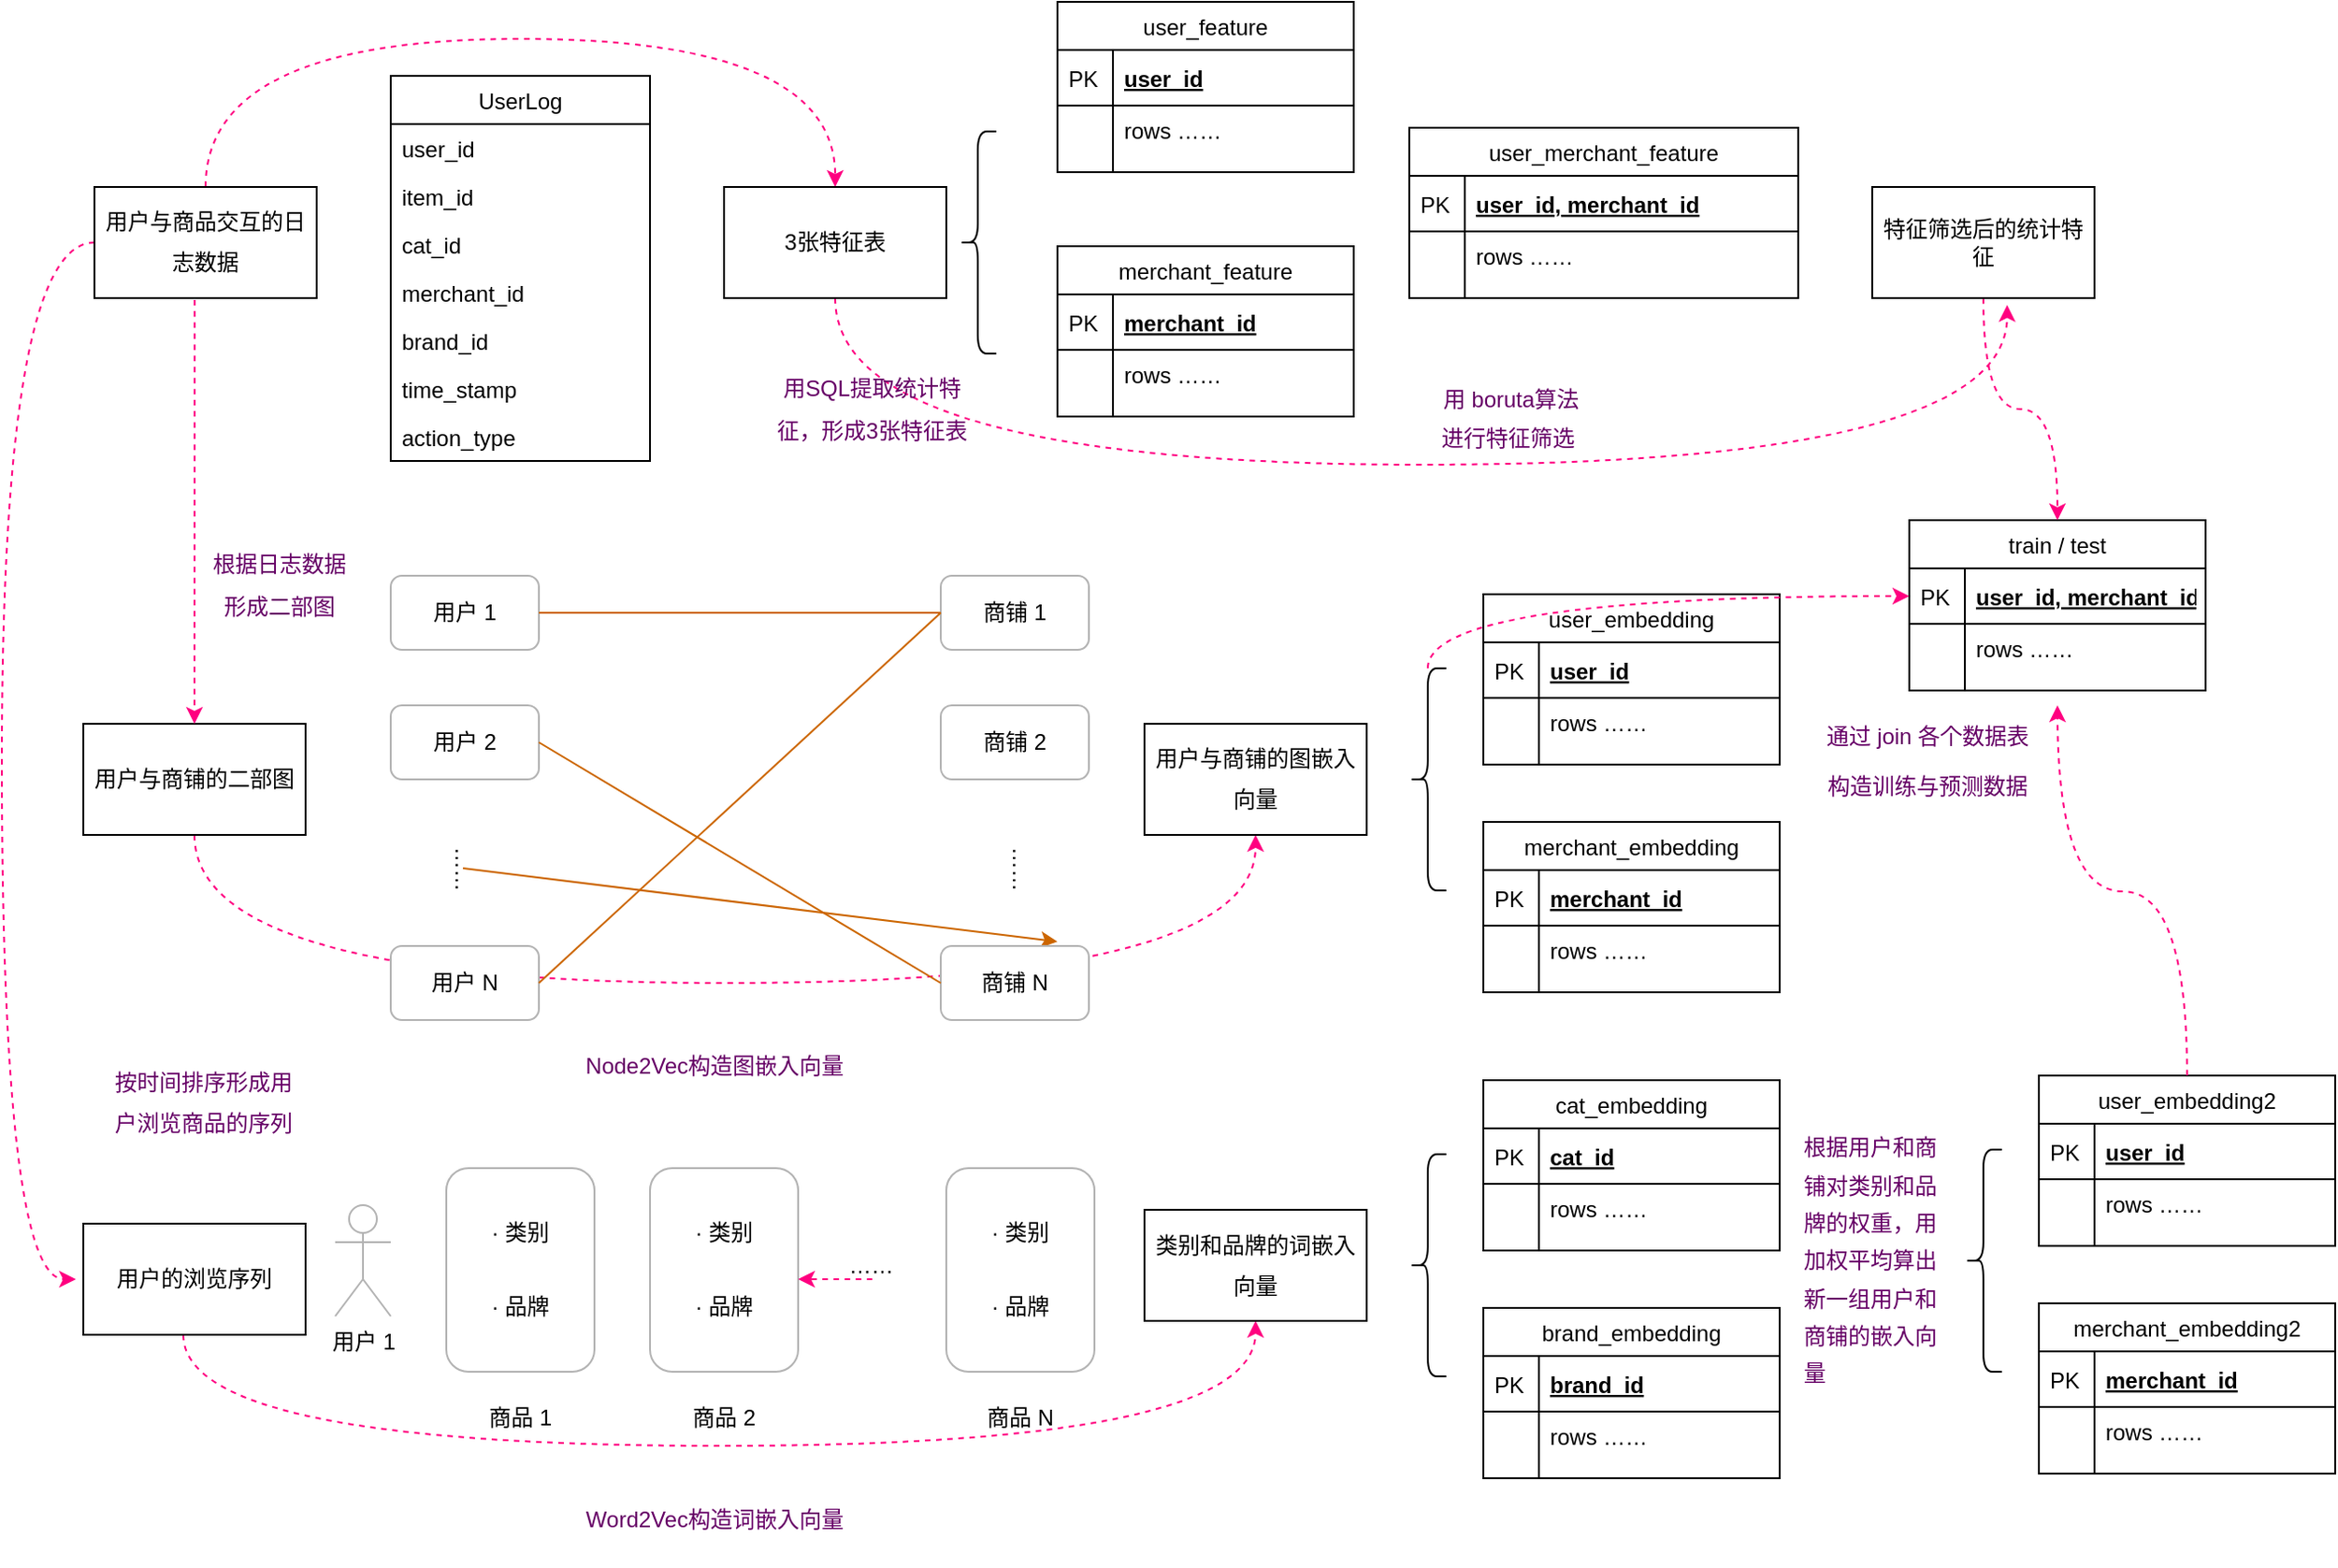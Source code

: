 <mxfile version="13.0.3" type="device"><diagram id="HPP6ulcENp_mqV2mpwhW" name="Page-1"><mxGraphModel dx="1422" dy="797" grid="1" gridSize="10" guides="1" tooltips="1" connect="1" arrows="1" fold="1" page="1" pageScale="1" pageWidth="1654" pageHeight="1169" math="0" shadow="0"><root><mxCell id="0"/><mxCell id="1" parent="0"/><mxCell id="DYmKHDKQFYU8SuP8XqdA-77" style="edgeStyle=orthogonalEdgeStyle;curved=1;rounded=0;orthogonalLoop=1;jettySize=auto;html=1;entryX=0.5;entryY=0;entryDx=0;entryDy=0;dashed=1;strokeColor=#FF0080;fontSize=12;fontColor=#FF0080;" parent="1" source="DYmKHDKQFYU8SuP8XqdA-55" target="DYmKHDKQFYU8SuP8XqdA-73" edge="1"><mxGeometry relative="1" as="geometry"><Array as="points"><mxPoint x="320" y="70"/><mxPoint x="660" y="70"/></Array></mxGeometry></mxCell><mxCell id="DYmKHDKQFYU8SuP8XqdA-14" style="edgeStyle=orthogonalEdgeStyle;rounded=0;orthogonalLoop=1;jettySize=auto;html=1;exitX=0;exitY=0;exitDx=0;exitDy=0;strokeColor=#CC6600;" parent="1" source="DYmKHDKQFYU8SuP8XqdA-11" edge="1"><mxGeometry relative="1" as="geometry"><mxPoint x="780" y="557.667" as="targetPoint"/></mxGeometry></mxCell><mxCell id="DYmKHDKQFYU8SuP8XqdA-58" value="UserLog" style="swimlane;fontStyle=0;childLayout=stackLayout;horizontal=1;startSize=26;fillColor=none;horizontalStack=0;resizeParent=1;resizeParentMax=0;resizeLast=0;collapsible=1;marginBottom=0;strokeColor=#000000;" parent="1" vertex="1"><mxGeometry x="420" y="90" width="140" height="208" as="geometry"><mxRectangle x="460" y="140" width="50" height="26" as="alternateBounds"/></mxGeometry></mxCell><mxCell id="DYmKHDKQFYU8SuP8XqdA-59" value="user_id" style="text;strokeColor=none;fillColor=none;align=left;verticalAlign=top;spacingLeft=4;spacingRight=4;overflow=hidden;rotatable=0;points=[[0,0.5],[1,0.5]];portConstraint=eastwest;" parent="DYmKHDKQFYU8SuP8XqdA-58" vertex="1"><mxGeometry y="26" width="140" height="26" as="geometry"/></mxCell><mxCell id="DYmKHDKQFYU8SuP8XqdA-60" value="item_id" style="text;strokeColor=none;fillColor=none;align=left;verticalAlign=top;spacingLeft=4;spacingRight=4;overflow=hidden;rotatable=0;points=[[0,0.5],[1,0.5]];portConstraint=eastwest;" parent="DYmKHDKQFYU8SuP8XqdA-58" vertex="1"><mxGeometry y="52" width="140" height="26" as="geometry"/></mxCell><mxCell id="DYmKHDKQFYU8SuP8XqdA-61" value="cat_id" style="text;strokeColor=none;fillColor=none;align=left;verticalAlign=top;spacingLeft=4;spacingRight=4;overflow=hidden;rotatable=0;points=[[0,0.5],[1,0.5]];portConstraint=eastwest;" parent="DYmKHDKQFYU8SuP8XqdA-58" vertex="1"><mxGeometry y="78" width="140" height="26" as="geometry"/></mxCell><mxCell id="DYmKHDKQFYU8SuP8XqdA-63" value="merchant_id" style="text;strokeColor=none;fillColor=none;align=left;verticalAlign=top;spacingLeft=4;spacingRight=4;overflow=hidden;rotatable=0;points=[[0,0.5],[1,0.5]];portConstraint=eastwest;" parent="DYmKHDKQFYU8SuP8XqdA-58" vertex="1"><mxGeometry y="104" width="140" height="26" as="geometry"/></mxCell><mxCell id="DYmKHDKQFYU8SuP8XqdA-64" value="brand_id" style="text;strokeColor=none;fillColor=none;align=left;verticalAlign=top;spacingLeft=4;spacingRight=4;overflow=hidden;rotatable=0;points=[[0,0.5],[1,0.5]];portConstraint=eastwest;" parent="DYmKHDKQFYU8SuP8XqdA-58" vertex="1"><mxGeometry y="130" width="140" height="26" as="geometry"/></mxCell><mxCell id="DYmKHDKQFYU8SuP8XqdA-65" value="time_stamp" style="text;strokeColor=none;fillColor=none;align=left;verticalAlign=top;spacingLeft=4;spacingRight=4;overflow=hidden;rotatable=0;points=[[0,0.5],[1,0.5]];portConstraint=eastwest;" parent="DYmKHDKQFYU8SuP8XqdA-58" vertex="1"><mxGeometry y="156" width="140" height="26" as="geometry"/></mxCell><mxCell id="DYmKHDKQFYU8SuP8XqdA-66" value="action_type" style="text;strokeColor=none;fillColor=none;align=left;verticalAlign=top;spacingLeft=4;spacingRight=4;overflow=hidden;rotatable=0;points=[[0,0.5],[1,0.5]];portConstraint=eastwest;" parent="DYmKHDKQFYU8SuP8XqdA-58" vertex="1"><mxGeometry y="182" width="140" height="26" as="geometry"/></mxCell><mxCell id="vAHebe07qh6moMcXycMI-125" style="edgeStyle=orthogonalEdgeStyle;curved=1;rounded=0;orthogonalLoop=1;jettySize=auto;html=1;dashed=1;strokeColor=#FF0080;fontSize=12;exitX=0.45;exitY=1;exitDx=0;exitDy=0;exitPerimeter=0;entryX=0.5;entryY=1;entryDx=0;entryDy=0;" edge="1" parent="1" source="DYmKHDKQFYU8SuP8XqdA-53" target="vAHebe07qh6moMcXycMI-56"><mxGeometry relative="1" as="geometry"><mxPoint x="850" y="891" as="targetPoint"/><Array as="points"><mxPoint x="308" y="830"/><mxPoint x="887" y="830"/></Array></mxGeometry></mxCell><mxCell id="DYmKHDKQFYU8SuP8XqdA-53" value="用户的浏览序列" style="rounded=0;whiteSpace=wrap;html=1;strokeColor=#000000;" parent="1" vertex="1"><mxGeometry x="254" y="710" width="120" height="60" as="geometry"/></mxCell><mxCell id="vAHebe07qh6moMcXycMI-123" style="edgeStyle=orthogonalEdgeStyle;curved=1;rounded=0;orthogonalLoop=1;jettySize=auto;html=1;dashed=1;strokeColor=#FF0080;fontSize=12;exitX=0.5;exitY=1;exitDx=0;exitDy=0;entryX=0.5;entryY=1;entryDx=0;entryDy=0;" edge="1" parent="1" source="DYmKHDKQFYU8SuP8XqdA-54" target="vAHebe07qh6moMcXycMI-34"><mxGeometry relative="1" as="geometry"><mxPoint x="860" y="590" as="targetPoint"/><Array as="points"><mxPoint x="314" y="580"/><mxPoint x="887" y="580"/></Array></mxGeometry></mxCell><mxCell id="DYmKHDKQFYU8SuP8XqdA-54" value="用户与商铺的二部图" style="rounded=0;whiteSpace=wrap;html=1;strokeColor=#000000;" parent="1" vertex="1"><mxGeometry x="254" y="440" width="120" height="60" as="geometry"/></mxCell><mxCell id="vAHebe07qh6moMcXycMI-37" style="edgeStyle=orthogonalEdgeStyle;curved=1;rounded=0;orthogonalLoop=1;jettySize=auto;html=1;fontSize=12;strokeColor=#FF0080;dashed=1;" edge="1" parent="1" source="DYmKHDKQFYU8SuP8XqdA-55"><mxGeometry relative="1" as="geometry"><mxPoint x="250" y="740" as="targetPoint"/><Array as="points"><mxPoint x="210" y="180"/><mxPoint x="210" y="740"/></Array></mxGeometry></mxCell><mxCell id="DYmKHDKQFYU8SuP8XqdA-55" value="&lt;p style=&quot;line-height: 180%&quot;&gt;用户与商品交互的日志数据&lt;/p&gt;" style="rounded=0;whiteSpace=wrap;html=1;strokeColor=#000000;" parent="1" vertex="1"><mxGeometry x="260" y="150" width="120" height="60" as="geometry"/></mxCell><mxCell id="DYmKHDKQFYU8SuP8XqdA-69" value="" style="endArrow=classic;html=1;strokeColor=#FF0080;exitX=0.451;exitY=1.017;exitDx=0;exitDy=0;exitPerimeter=0;entryX=0.5;entryY=0;entryDx=0;entryDy=0;edgeStyle=orthogonalEdgeStyle;curved=1;dashed=1;" parent="1" source="DYmKHDKQFYU8SuP8XqdA-55" target="DYmKHDKQFYU8SuP8XqdA-54" edge="1"><mxGeometry width="50" height="50" relative="1" as="geometry"><mxPoint x="670" y="400" as="sourcePoint"/><mxPoint x="720" y="350" as="targetPoint"/></mxGeometry></mxCell><mxCell id="vAHebe07qh6moMcXycMI-133" style="edgeStyle=orthogonalEdgeStyle;curved=1;rounded=0;orthogonalLoop=1;jettySize=auto;html=1;entryX=0.607;entryY=1.063;entryDx=0;entryDy=0;entryPerimeter=0;dashed=1;strokeColor=#FF0080;fontSize=12;" edge="1" parent="1" source="DYmKHDKQFYU8SuP8XqdA-73" target="vAHebe07qh6moMcXycMI-132"><mxGeometry relative="1" as="geometry"><Array as="points"><mxPoint x="660" y="300"/><mxPoint x="1293" y="300"/></Array></mxGeometry></mxCell><mxCell id="DYmKHDKQFYU8SuP8XqdA-73" value="&lt;p style=&quot;line-height: 180%&quot;&gt;3张特征表&lt;/p&gt;" style="rounded=0;whiteSpace=wrap;html=1;strokeColor=#000000;" parent="1" vertex="1"><mxGeometry x="600" y="150" width="120" height="60" as="geometry"/></mxCell><mxCell id="DYmKHDKQFYU8SuP8XqdA-74" value="&lt;font style=&quot;font-size: 12px ; line-height: 190%&quot; color=&quot;#660066&quot;&gt;根据日志数据形成二部图&lt;/font&gt;" style="text;html=1;strokeColor=none;fillColor=none;align=center;verticalAlign=middle;whiteSpace=wrap;rounded=0;fontSize=12;spacing=3;spacingTop=0;labelBackgroundColor=none;labelBorderColor=none;fontColor=#FF0080;" parent="1" vertex="1"><mxGeometry x="320" y="340" width="80" height="50" as="geometry"/></mxCell><mxCell id="DYmKHDKQFYU8SuP8XqdA-75" value="&lt;p style=&quot;line-height: 180%&quot;&gt;&lt;font color=&quot;#660066&quot;&gt;按时间排序形成用户浏览商品的序列&lt;/font&gt;&lt;/p&gt;" style="text;html=1;strokeColor=none;fillColor=none;align=center;verticalAlign=middle;whiteSpace=wrap;rounded=0;fontSize=12;spacing=3;spacingTop=0;labelBackgroundColor=none;labelBorderColor=none;fontColor=#FF0080;" parent="1" vertex="1"><mxGeometry x="264" y="620" width="110" height="50" as="geometry"/></mxCell><mxCell id="DYmKHDKQFYU8SuP8XqdA-76" value="" style="shape=curlyBracket;whiteSpace=wrap;html=1;rounded=1;labelBackgroundColor=none;strokeColor=#000000;fontSize=12;fontColor=#FF0080;" parent="1" vertex="1"><mxGeometry x="727" y="120" width="20" height="120" as="geometry"/></mxCell><mxCell id="DYmKHDKQFYU8SuP8XqdA-78" value="&lt;font style=&quot;line-height: 190% ; font-size: 12px&quot; color=&quot;#660066&quot;&gt;用SQL提取统计特征，形成3张特征表&lt;/font&gt;" style="text;html=1;strokeColor=none;fillColor=none;align=center;verticalAlign=middle;whiteSpace=wrap;rounded=0;fontSize=12;spacing=3;spacingTop=0;labelBackgroundColor=none;labelBorderColor=none;fontColor=#FF0080;" parent="1" vertex="1"><mxGeometry x="620" y="240" width="120" height="60" as="geometry"/></mxCell><mxCell id="vAHebe07qh6moMcXycMI-1" value="user_feature" style="swimlane;fontStyle=0;childLayout=stackLayout;horizontal=1;startSize=26;horizontalStack=0;resizeParent=1;resizeParentMax=0;resizeLast=0;collapsible=1;marginBottom=0;align=center;fontSize=12;" vertex="1" parent="1"><mxGeometry x="780" y="50" width="160" height="92" as="geometry"/></mxCell><mxCell id="vAHebe07qh6moMcXycMI-2" value="user_id" style="shape=partialRectangle;top=0;left=0;right=0;bottom=1;align=left;verticalAlign=middle;fillColor=none;spacingLeft=34;spacingRight=4;overflow=hidden;rotatable=0;points=[[0,0.5],[1,0.5]];portConstraint=eastwest;dropTarget=0;fontStyle=5;fontSize=12;" vertex="1" parent="vAHebe07qh6moMcXycMI-1"><mxGeometry y="26" width="160" height="30" as="geometry"/></mxCell><mxCell id="vAHebe07qh6moMcXycMI-3" value="PK" style="shape=partialRectangle;top=0;left=0;bottom=0;fillColor=none;align=left;verticalAlign=middle;spacingLeft=4;spacingRight=4;overflow=hidden;rotatable=0;points=[];portConstraint=eastwest;part=1;fontSize=12;" vertex="1" connectable="0" parent="vAHebe07qh6moMcXycMI-2"><mxGeometry width="30" height="30" as="geometry"/></mxCell><mxCell id="vAHebe07qh6moMcXycMI-6" value="rows ……" style="shape=partialRectangle;top=0;left=0;right=0;bottom=0;align=left;verticalAlign=top;fillColor=none;spacingLeft=34;spacingRight=4;overflow=hidden;rotatable=0;points=[[0,0.5],[1,0.5]];portConstraint=eastwest;dropTarget=0;fontSize=12;" vertex="1" parent="vAHebe07qh6moMcXycMI-1"><mxGeometry y="56" width="160" height="26" as="geometry"/></mxCell><mxCell id="vAHebe07qh6moMcXycMI-7" value="" style="shape=partialRectangle;top=0;left=0;bottom=0;fillColor=none;align=left;verticalAlign=top;spacingLeft=4;spacingRight=4;overflow=hidden;rotatable=0;points=[];portConstraint=eastwest;part=1;fontSize=12;" vertex="1" connectable="0" parent="vAHebe07qh6moMcXycMI-6"><mxGeometry width="30" height="26" as="geometry"/></mxCell><mxCell id="vAHebe07qh6moMcXycMI-10" value="" style="shape=partialRectangle;top=0;left=0;right=0;bottom=0;align=left;verticalAlign=top;fillColor=none;spacingLeft=34;spacingRight=4;overflow=hidden;rotatable=0;points=[[0,0.5],[1,0.5]];portConstraint=eastwest;dropTarget=0;fontSize=12;" vertex="1" parent="vAHebe07qh6moMcXycMI-1"><mxGeometry y="82" width="160" height="10" as="geometry"/></mxCell><mxCell id="vAHebe07qh6moMcXycMI-11" value="" style="shape=partialRectangle;top=0;left=0;bottom=0;fillColor=none;align=left;verticalAlign=top;spacingLeft=4;spacingRight=4;overflow=hidden;rotatable=0;points=[];portConstraint=eastwest;part=1;fontSize=12;" vertex="1" connectable="0" parent="vAHebe07qh6moMcXycMI-10"><mxGeometry width="30" height="10" as="geometry"/></mxCell><mxCell id="vAHebe07qh6moMcXycMI-12" value="merchant_feature" style="swimlane;fontStyle=0;childLayout=stackLayout;horizontal=1;startSize=26;horizontalStack=0;resizeParent=1;resizeParentMax=0;resizeLast=0;collapsible=1;marginBottom=0;align=center;fontSize=12;" vertex="1" parent="1"><mxGeometry x="780" y="182" width="160" height="92" as="geometry"/></mxCell><mxCell id="vAHebe07qh6moMcXycMI-13" value="merchant_id" style="shape=partialRectangle;top=0;left=0;right=0;bottom=1;align=left;verticalAlign=middle;fillColor=none;spacingLeft=34;spacingRight=4;overflow=hidden;rotatable=0;points=[[0,0.5],[1,0.5]];portConstraint=eastwest;dropTarget=0;fontStyle=5;fontSize=12;" vertex="1" parent="vAHebe07qh6moMcXycMI-12"><mxGeometry y="26" width="160" height="30" as="geometry"/></mxCell><mxCell id="vAHebe07qh6moMcXycMI-14" value="PK" style="shape=partialRectangle;top=0;left=0;bottom=0;fillColor=none;align=left;verticalAlign=middle;spacingLeft=4;spacingRight=4;overflow=hidden;rotatable=0;points=[];portConstraint=eastwest;part=1;fontSize=12;" vertex="1" connectable="0" parent="vAHebe07qh6moMcXycMI-13"><mxGeometry width="30" height="30" as="geometry"/></mxCell><mxCell id="vAHebe07qh6moMcXycMI-15" value="rows ……" style="shape=partialRectangle;top=0;left=0;right=0;bottom=0;align=left;verticalAlign=top;fillColor=none;spacingLeft=34;spacingRight=4;overflow=hidden;rotatable=0;points=[[0,0.5],[1,0.5]];portConstraint=eastwest;dropTarget=0;fontSize=12;" vertex="1" parent="vAHebe07qh6moMcXycMI-12"><mxGeometry y="56" width="160" height="26" as="geometry"/></mxCell><mxCell id="vAHebe07qh6moMcXycMI-16" value="" style="shape=partialRectangle;top=0;left=0;bottom=0;fillColor=none;align=left;verticalAlign=top;spacingLeft=4;spacingRight=4;overflow=hidden;rotatable=0;points=[];portConstraint=eastwest;part=1;fontSize=12;" vertex="1" connectable="0" parent="vAHebe07qh6moMcXycMI-15"><mxGeometry width="30" height="26" as="geometry"/></mxCell><mxCell id="vAHebe07qh6moMcXycMI-21" value="" style="shape=partialRectangle;top=0;left=0;right=0;bottom=0;align=left;verticalAlign=top;fillColor=none;spacingLeft=34;spacingRight=4;overflow=hidden;rotatable=0;points=[[0,0.5],[1,0.5]];portConstraint=eastwest;dropTarget=0;fontSize=12;" vertex="1" parent="vAHebe07qh6moMcXycMI-12"><mxGeometry y="82" width="160" height="10" as="geometry"/></mxCell><mxCell id="vAHebe07qh6moMcXycMI-22" value="" style="shape=partialRectangle;top=0;left=0;bottom=0;fillColor=none;align=left;verticalAlign=top;spacingLeft=4;spacingRight=4;overflow=hidden;rotatable=0;points=[];portConstraint=eastwest;part=1;fontSize=12;" vertex="1" connectable="0" parent="vAHebe07qh6moMcXycMI-21"><mxGeometry width="30" height="10" as="geometry"/></mxCell><mxCell id="vAHebe07qh6moMcXycMI-23" value="user_merchant_feature" style="swimlane;fontStyle=0;childLayout=stackLayout;horizontal=1;startSize=26;horizontalStack=0;resizeParent=1;resizeParentMax=0;resizeLast=0;collapsible=1;marginBottom=0;align=center;fontSize=12;" vertex="1" parent="1"><mxGeometry x="970" y="118" width="210" height="92" as="geometry"/></mxCell><mxCell id="vAHebe07qh6moMcXycMI-24" value="user_id, merchant_id" style="shape=partialRectangle;top=0;left=0;right=0;bottom=1;align=left;verticalAlign=middle;fillColor=none;spacingLeft=34;spacingRight=4;overflow=hidden;rotatable=0;points=[[0,0.5],[1,0.5]];portConstraint=eastwest;dropTarget=0;fontStyle=5;fontSize=12;" vertex="1" parent="vAHebe07qh6moMcXycMI-23"><mxGeometry y="26" width="210" height="30" as="geometry"/></mxCell><mxCell id="vAHebe07qh6moMcXycMI-25" value="PK" style="shape=partialRectangle;top=0;left=0;bottom=0;fillColor=none;align=left;verticalAlign=middle;spacingLeft=4;spacingRight=4;overflow=hidden;rotatable=0;points=[];portConstraint=eastwest;part=1;fontSize=12;" vertex="1" connectable="0" parent="vAHebe07qh6moMcXycMI-24"><mxGeometry width="30" height="30" as="geometry"/></mxCell><mxCell id="vAHebe07qh6moMcXycMI-26" value="rows ……" style="shape=partialRectangle;top=0;left=0;right=0;bottom=0;align=left;verticalAlign=top;fillColor=none;spacingLeft=34;spacingRight=4;overflow=hidden;rotatable=0;points=[[0,0.5],[1,0.5]];portConstraint=eastwest;dropTarget=0;fontSize=12;" vertex="1" parent="vAHebe07qh6moMcXycMI-23"><mxGeometry y="56" width="210" height="26" as="geometry"/></mxCell><mxCell id="vAHebe07qh6moMcXycMI-27" value="" style="shape=partialRectangle;top=0;left=0;bottom=0;fillColor=none;align=left;verticalAlign=top;spacingLeft=4;spacingRight=4;overflow=hidden;rotatable=0;points=[];portConstraint=eastwest;part=1;fontSize=12;" vertex="1" connectable="0" parent="vAHebe07qh6moMcXycMI-26"><mxGeometry width="30" height="26" as="geometry"/></mxCell><mxCell id="vAHebe07qh6moMcXycMI-32" value="" style="shape=partialRectangle;top=0;left=0;right=0;bottom=0;align=left;verticalAlign=top;fillColor=none;spacingLeft=34;spacingRight=4;overflow=hidden;rotatable=0;points=[[0,0.5],[1,0.5]];portConstraint=eastwest;dropTarget=0;fontSize=12;" vertex="1" parent="vAHebe07qh6moMcXycMI-23"><mxGeometry y="82" width="210" height="10" as="geometry"/></mxCell><mxCell id="vAHebe07qh6moMcXycMI-33" value="" style="shape=partialRectangle;top=0;left=0;bottom=0;fillColor=none;align=left;verticalAlign=top;spacingLeft=4;spacingRight=4;overflow=hidden;rotatable=0;points=[];portConstraint=eastwest;part=1;fontSize=12;" vertex="1" connectable="0" parent="vAHebe07qh6moMcXycMI-32"><mxGeometry width="30" height="10" as="geometry"/></mxCell><mxCell id="vAHebe07qh6moMcXycMI-34" value="&lt;p style=&quot;line-height: 180%&quot;&gt;用户与商铺的图嵌入向量&lt;/p&gt;" style="rounded=0;whiteSpace=wrap;html=1;strokeColor=#000000;" vertex="1" parent="1"><mxGeometry x="827" y="440" width="120" height="60" as="geometry"/></mxCell><mxCell id="vAHebe07qh6moMcXycMI-35" value="" style="group" vertex="1" connectable="0" parent="1"><mxGeometry x="420" y="360" width="377" height="240" as="geometry"/></mxCell><mxCell id="DYmKHDKQFYU8SuP8XqdA-1" value="用户 1" style="rounded=1;whiteSpace=wrap;html=1;strokeColor=#B3B3B3;" parent="vAHebe07qh6moMcXycMI-35" vertex="1"><mxGeometry width="80" height="40" as="geometry"/></mxCell><mxCell id="DYmKHDKQFYU8SuP8XqdA-2" value="用户 2" style="rounded=1;whiteSpace=wrap;html=1;strokeColor=#B3B3B3;" parent="vAHebe07qh6moMcXycMI-35" vertex="1"><mxGeometry y="70" width="80" height="40" as="geometry"/></mxCell><mxCell id="DYmKHDKQFYU8SuP8XqdA-3" value="用户 N" style="rounded=1;whiteSpace=wrap;html=1;strokeColor=#B3B3B3;" parent="vAHebe07qh6moMcXycMI-35" vertex="1"><mxGeometry y="200" width="80" height="40" as="geometry"/></mxCell><mxCell id="DYmKHDKQFYU8SuP8XqdA-4" value="商铺 1" style="rounded=1;whiteSpace=wrap;html=1;strokeColor=#B3B3B3;" parent="vAHebe07qh6moMcXycMI-35" vertex="1"><mxGeometry x="297" width="80" height="40" as="geometry"/></mxCell><mxCell id="DYmKHDKQFYU8SuP8XqdA-5" value="商铺 2" style="rounded=1;whiteSpace=wrap;html=1;strokeColor=#B3B3B3;" parent="vAHebe07qh6moMcXycMI-35" vertex="1"><mxGeometry x="297" y="70" width="80" height="40" as="geometry"/></mxCell><mxCell id="DYmKHDKQFYU8SuP8XqdA-6" value="商铺 N" style="rounded=1;whiteSpace=wrap;html=1;strokeColor=#B3B3B3;" parent="vAHebe07qh6moMcXycMI-35" vertex="1"><mxGeometry x="297" y="200" width="80" height="40" as="geometry"/></mxCell><mxCell id="DYmKHDKQFYU8SuP8XqdA-7" value="" style="endArrow=none;html=1;exitX=1;exitY=0.5;exitDx=0;exitDy=0;entryX=0;entryY=0.5;entryDx=0;entryDy=0;strokeColor=#CC6600;" parent="vAHebe07qh6moMcXycMI-35" source="DYmKHDKQFYU8SuP8XqdA-1" target="DYmKHDKQFYU8SuP8XqdA-4" edge="1"><mxGeometry width="50" height="50" relative="1" as="geometry"><mxPoint x="250" y="30" as="sourcePoint"/><mxPoint x="300" y="-20" as="targetPoint"/></mxGeometry></mxCell><mxCell id="DYmKHDKQFYU8SuP8XqdA-8" value="" style="endArrow=none;html=1;exitX=1;exitY=0.5;exitDx=0;exitDy=0;entryX=0;entryY=0.5;entryDx=0;entryDy=0;strokeColor=#CC6600;" parent="vAHebe07qh6moMcXycMI-35" source="DYmKHDKQFYU8SuP8XqdA-3" target="DYmKHDKQFYU8SuP8XqdA-4" edge="1"><mxGeometry width="50" height="50" relative="1" as="geometry"><mxPoint x="90" y="30" as="sourcePoint"/><mxPoint x="290" y="20" as="targetPoint"/></mxGeometry></mxCell><mxCell id="DYmKHDKQFYU8SuP8XqdA-9" value="" style="endArrow=none;html=1;entryX=0;entryY=0.5;entryDx=0;entryDy=0;exitX=1;exitY=0.5;exitDx=0;exitDy=0;strokeColor=#CC6600;" parent="vAHebe07qh6moMcXycMI-35" source="DYmKHDKQFYU8SuP8XqdA-2" target="DYmKHDKQFYU8SuP8XqdA-6" edge="1"><mxGeometry width="50" height="50" relative="1" as="geometry"><mxPoint x="80" y="20" as="sourcePoint"/><mxPoint x="307.0" y="30" as="targetPoint"/></mxGeometry></mxCell><mxCell id="DYmKHDKQFYU8SuP8XqdA-11" value="……" style="text;html=1;strokeColor=none;fillColor=none;align=center;verticalAlign=middle;whiteSpace=wrap;rounded=0;rotation=90;" parent="vAHebe07qh6moMcXycMI-35" vertex="1"><mxGeometry x="39" y="158" as="geometry"/></mxCell><mxCell id="DYmKHDKQFYU8SuP8XqdA-13" value="……" style="text;html=1;strokeColor=none;fillColor=none;align=center;verticalAlign=middle;whiteSpace=wrap;rounded=0;rotation=90;" parent="vAHebe07qh6moMcXycMI-35" vertex="1"><mxGeometry x="340" y="158" as="geometry"/></mxCell><mxCell id="vAHebe07qh6moMcXycMI-56" value="&lt;p style=&quot;line-height: 180%&quot;&gt;类别和品牌的词嵌入向量&lt;/p&gt;" style="rounded=0;whiteSpace=wrap;html=1;strokeColor=#000000;" vertex="1" parent="1"><mxGeometry x="827" y="702.5" width="120" height="60" as="geometry"/></mxCell><mxCell id="vAHebe07qh6moMcXycMI-72" value="" style="group" vertex="1" connectable="0" parent="1"><mxGeometry x="390" y="680" width="410" height="145" as="geometry"/></mxCell><mxCell id="DYmKHDKQFYU8SuP8XqdA-22" value="用户 1" style="shape=umlActor;verticalLabelPosition=bottom;labelBackgroundColor=#ffffff;verticalAlign=top;html=1;outlineConnect=0;strokeColor=#B3B3B3;" parent="vAHebe07qh6moMcXycMI-72" vertex="1"><mxGeometry y="20" width="30" height="60" as="geometry"/></mxCell><mxCell id="DYmKHDKQFYU8SuP8XqdA-35" value="" style="group" parent="vAHebe07qh6moMcXycMI-72" vertex="1" connectable="0"><mxGeometry x="60" width="80" height="145" as="geometry"/></mxCell><mxCell id="DYmKHDKQFYU8SuP8XqdA-25" value="" style="rounded=1;whiteSpace=wrap;html=1;strokeColor=#B3B3B3;" parent="DYmKHDKQFYU8SuP8XqdA-35" vertex="1"><mxGeometry width="80" height="110" as="geometry"/></mxCell><mxCell id="DYmKHDKQFYU8SuP8XqdA-26" value="· 类别" style="text;html=1;strokeColor=none;fillColor=none;align=center;verticalAlign=middle;whiteSpace=wrap;rounded=0;" parent="DYmKHDKQFYU8SuP8XqdA-35" vertex="1"><mxGeometry x="20" y="25" width="40" height="20" as="geometry"/></mxCell><mxCell id="DYmKHDKQFYU8SuP8XqdA-27" value="· 品牌" style="text;html=1;strokeColor=none;fillColor=none;align=center;verticalAlign=middle;whiteSpace=wrap;rounded=0;" parent="DYmKHDKQFYU8SuP8XqdA-35" vertex="1"><mxGeometry x="20" y="65" width="40" height="20" as="geometry"/></mxCell><mxCell id="DYmKHDKQFYU8SuP8XqdA-28" value="商品 1" style="text;html=1;strokeColor=none;fillColor=none;align=center;verticalAlign=middle;whiteSpace=wrap;rounded=0;" parent="DYmKHDKQFYU8SuP8XqdA-35" vertex="1"><mxGeometry x="20" y="125" width="40" height="20" as="geometry"/></mxCell><mxCell id="DYmKHDKQFYU8SuP8XqdA-36" value="" style="group" parent="vAHebe07qh6moMcXycMI-72" vertex="1" connectable="0"><mxGeometry x="170" width="80" height="145" as="geometry"/></mxCell><mxCell id="DYmKHDKQFYU8SuP8XqdA-37" value="" style="rounded=1;whiteSpace=wrap;html=1;strokeColor=#B3B3B3;" parent="DYmKHDKQFYU8SuP8XqdA-36" vertex="1"><mxGeometry width="80" height="110" as="geometry"/></mxCell><mxCell id="DYmKHDKQFYU8SuP8XqdA-38" value="· 类别" style="text;html=1;strokeColor=none;fillColor=none;align=center;verticalAlign=middle;whiteSpace=wrap;rounded=0;" parent="DYmKHDKQFYU8SuP8XqdA-36" vertex="1"><mxGeometry x="20" y="25" width="40" height="20" as="geometry"/></mxCell><mxCell id="DYmKHDKQFYU8SuP8XqdA-39" value="· 品牌" style="text;html=1;strokeColor=none;fillColor=none;align=center;verticalAlign=middle;whiteSpace=wrap;rounded=0;" parent="DYmKHDKQFYU8SuP8XqdA-36" vertex="1"><mxGeometry x="20" y="65" width="40" height="20" as="geometry"/></mxCell><mxCell id="DYmKHDKQFYU8SuP8XqdA-40" value="商品 2" style="text;html=1;strokeColor=none;fillColor=none;align=center;verticalAlign=middle;whiteSpace=wrap;rounded=0;" parent="DYmKHDKQFYU8SuP8XqdA-36" vertex="1"><mxGeometry x="20" y="125" width="40" height="20" as="geometry"/></mxCell><mxCell id="DYmKHDKQFYU8SuP8XqdA-41" value="" style="group" parent="vAHebe07qh6moMcXycMI-72" vertex="1" connectable="0"><mxGeometry x="330" width="80" height="145" as="geometry"/></mxCell><mxCell id="DYmKHDKQFYU8SuP8XqdA-42" value="" style="rounded=1;whiteSpace=wrap;html=1;strokeColor=#B3B3B3;" parent="DYmKHDKQFYU8SuP8XqdA-41" vertex="1"><mxGeometry width="80" height="110" as="geometry"/></mxCell><mxCell id="DYmKHDKQFYU8SuP8XqdA-43" value="· 类别" style="text;html=1;strokeColor=none;fillColor=none;align=center;verticalAlign=middle;whiteSpace=wrap;rounded=0;" parent="DYmKHDKQFYU8SuP8XqdA-41" vertex="1"><mxGeometry x="20" y="25" width="40" height="20" as="geometry"/></mxCell><mxCell id="DYmKHDKQFYU8SuP8XqdA-44" value="· 品牌" style="text;html=1;strokeColor=none;fillColor=none;align=center;verticalAlign=middle;whiteSpace=wrap;rounded=0;" parent="DYmKHDKQFYU8SuP8XqdA-41" vertex="1"><mxGeometry x="20" y="65" width="40" height="20" as="geometry"/></mxCell><mxCell id="DYmKHDKQFYU8SuP8XqdA-45" value="商品 N" style="text;html=1;strokeColor=none;fillColor=none;align=center;verticalAlign=middle;whiteSpace=wrap;rounded=0;" parent="DYmKHDKQFYU8SuP8XqdA-41" vertex="1"><mxGeometry x="20" y="125" width="40" height="20" as="geometry"/></mxCell><mxCell id="vAHebe07qh6moMcXycMI-73" style="edgeStyle=orthogonalEdgeStyle;curved=1;rounded=0;orthogonalLoop=1;jettySize=auto;html=1;exitX=0;exitY=0;exitDx=0;exitDy=0;dashed=1;strokeColor=#FF0080;fontSize=12;" edge="1" parent="vAHebe07qh6moMcXycMI-72" source="DYmKHDKQFYU8SuP8XqdA-47" target="DYmKHDKQFYU8SuP8XqdA-37"><mxGeometry relative="1" as="geometry"/></mxCell><mxCell id="DYmKHDKQFYU8SuP8XqdA-47" value="……" style="text;html=1;strokeColor=none;fillColor=none;align=center;verticalAlign=middle;whiteSpace=wrap;rounded=0;rotation=180;" parent="vAHebe07qh6moMcXycMI-72" vertex="1"><mxGeometry x="290" y="60" as="geometry"/></mxCell><mxCell id="vAHebe07qh6moMcXycMI-89" value="" style="group" vertex="1" connectable="0" parent="1"><mxGeometry x="970" y="370" width="200" height="215" as="geometry"/></mxCell><mxCell id="vAHebe07qh6moMcXycMI-41" value="" style="shape=curlyBracket;whiteSpace=wrap;html=1;rounded=1;labelBackgroundColor=none;strokeColor=#000000;fontSize=12;fontColor=#FF0080;" vertex="1" parent="vAHebe07qh6moMcXycMI-89"><mxGeometry y="40" width="20" height="120" as="geometry"/></mxCell><mxCell id="vAHebe07qh6moMcXycMI-42" value="user_embedding" style="swimlane;fontStyle=0;childLayout=stackLayout;horizontal=1;startSize=26;horizontalStack=0;resizeParent=1;resizeParentMax=0;resizeLast=0;collapsible=1;marginBottom=0;align=center;fontSize=12;" vertex="1" parent="vAHebe07qh6moMcXycMI-89"><mxGeometry x="40" width="160" height="92" as="geometry"/></mxCell><mxCell id="vAHebe07qh6moMcXycMI-43" value="user_id" style="shape=partialRectangle;top=0;left=0;right=0;bottom=1;align=left;verticalAlign=middle;fillColor=none;spacingLeft=34;spacingRight=4;overflow=hidden;rotatable=0;points=[[0,0.5],[1,0.5]];portConstraint=eastwest;dropTarget=0;fontStyle=5;fontSize=12;" vertex="1" parent="vAHebe07qh6moMcXycMI-42"><mxGeometry y="26" width="160" height="30" as="geometry"/></mxCell><mxCell id="vAHebe07qh6moMcXycMI-44" value="PK" style="shape=partialRectangle;top=0;left=0;bottom=0;fillColor=none;align=left;verticalAlign=middle;spacingLeft=4;spacingRight=4;overflow=hidden;rotatable=0;points=[];portConstraint=eastwest;part=1;fontSize=12;" vertex="1" connectable="0" parent="vAHebe07qh6moMcXycMI-43"><mxGeometry width="30" height="30" as="geometry"/></mxCell><mxCell id="vAHebe07qh6moMcXycMI-45" value="rows ……" style="shape=partialRectangle;top=0;left=0;right=0;bottom=0;align=left;verticalAlign=top;fillColor=none;spacingLeft=34;spacingRight=4;overflow=hidden;rotatable=0;points=[[0,0.5],[1,0.5]];portConstraint=eastwest;dropTarget=0;fontSize=12;" vertex="1" parent="vAHebe07qh6moMcXycMI-42"><mxGeometry y="56" width="160" height="26" as="geometry"/></mxCell><mxCell id="vAHebe07qh6moMcXycMI-46" value="" style="shape=partialRectangle;top=0;left=0;bottom=0;fillColor=none;align=left;verticalAlign=top;spacingLeft=4;spacingRight=4;overflow=hidden;rotatable=0;points=[];portConstraint=eastwest;part=1;fontSize=12;" vertex="1" connectable="0" parent="vAHebe07qh6moMcXycMI-45"><mxGeometry width="30" height="26" as="geometry"/></mxCell><mxCell id="vAHebe07qh6moMcXycMI-47" value="" style="shape=partialRectangle;top=0;left=0;right=0;bottom=0;align=left;verticalAlign=top;fillColor=none;spacingLeft=34;spacingRight=4;overflow=hidden;rotatable=0;points=[[0,0.5],[1,0.5]];portConstraint=eastwest;dropTarget=0;fontSize=12;" vertex="1" parent="vAHebe07qh6moMcXycMI-42"><mxGeometry y="82" width="160" height="10" as="geometry"/></mxCell><mxCell id="vAHebe07qh6moMcXycMI-48" value="" style="shape=partialRectangle;top=0;left=0;bottom=0;fillColor=none;align=left;verticalAlign=top;spacingLeft=4;spacingRight=4;overflow=hidden;rotatable=0;points=[];portConstraint=eastwest;part=1;fontSize=12;" vertex="1" connectable="0" parent="vAHebe07qh6moMcXycMI-47"><mxGeometry width="30" height="10" as="geometry"/></mxCell><mxCell id="vAHebe07qh6moMcXycMI-49" value="merchant_embedding" style="swimlane;fontStyle=0;childLayout=stackLayout;horizontal=1;startSize=26;horizontalStack=0;resizeParent=1;resizeParentMax=0;resizeLast=0;collapsible=1;marginBottom=0;align=center;fontSize=12;" vertex="1" parent="vAHebe07qh6moMcXycMI-89"><mxGeometry x="40" y="123" width="160" height="92" as="geometry"/></mxCell><mxCell id="vAHebe07qh6moMcXycMI-50" value="merchant_id" style="shape=partialRectangle;top=0;left=0;right=0;bottom=1;align=left;verticalAlign=middle;fillColor=none;spacingLeft=34;spacingRight=4;overflow=hidden;rotatable=0;points=[[0,0.5],[1,0.5]];portConstraint=eastwest;dropTarget=0;fontStyle=5;fontSize=12;" vertex="1" parent="vAHebe07qh6moMcXycMI-49"><mxGeometry y="26" width="160" height="30" as="geometry"/></mxCell><mxCell id="vAHebe07qh6moMcXycMI-51" value="PK" style="shape=partialRectangle;top=0;left=0;bottom=0;fillColor=none;align=left;verticalAlign=middle;spacingLeft=4;spacingRight=4;overflow=hidden;rotatable=0;points=[];portConstraint=eastwest;part=1;fontSize=12;" vertex="1" connectable="0" parent="vAHebe07qh6moMcXycMI-50"><mxGeometry width="30" height="30" as="geometry"/></mxCell><mxCell id="vAHebe07qh6moMcXycMI-52" value="rows ……" style="shape=partialRectangle;top=0;left=0;right=0;bottom=0;align=left;verticalAlign=top;fillColor=none;spacingLeft=34;spacingRight=4;overflow=hidden;rotatable=0;points=[[0,0.5],[1,0.5]];portConstraint=eastwest;dropTarget=0;fontSize=12;" vertex="1" parent="vAHebe07qh6moMcXycMI-49"><mxGeometry y="56" width="160" height="26" as="geometry"/></mxCell><mxCell id="vAHebe07qh6moMcXycMI-53" value="" style="shape=partialRectangle;top=0;left=0;bottom=0;fillColor=none;align=left;verticalAlign=top;spacingLeft=4;spacingRight=4;overflow=hidden;rotatable=0;points=[];portConstraint=eastwest;part=1;fontSize=12;" vertex="1" connectable="0" parent="vAHebe07qh6moMcXycMI-52"><mxGeometry width="30" height="26" as="geometry"/></mxCell><mxCell id="vAHebe07qh6moMcXycMI-54" value="" style="shape=partialRectangle;top=0;left=0;right=0;bottom=0;align=left;verticalAlign=top;fillColor=none;spacingLeft=34;spacingRight=4;overflow=hidden;rotatable=0;points=[[0,0.5],[1,0.5]];portConstraint=eastwest;dropTarget=0;fontSize=12;" vertex="1" parent="vAHebe07qh6moMcXycMI-49"><mxGeometry y="82" width="160" height="10" as="geometry"/></mxCell><mxCell id="vAHebe07qh6moMcXycMI-55" value="" style="shape=partialRectangle;top=0;left=0;bottom=0;fillColor=none;align=left;verticalAlign=top;spacingLeft=4;spacingRight=4;overflow=hidden;rotatable=0;points=[];portConstraint=eastwest;part=1;fontSize=12;" vertex="1" connectable="0" parent="vAHebe07qh6moMcXycMI-54"><mxGeometry width="30" height="10" as="geometry"/></mxCell><mxCell id="vAHebe07qh6moMcXycMI-90" value="" style="group" vertex="1" connectable="0" parent="1"><mxGeometry x="970" y="632.5" width="200" height="215" as="geometry"/></mxCell><mxCell id="vAHebe07qh6moMcXycMI-57" value="" style="shape=curlyBracket;whiteSpace=wrap;html=1;rounded=1;labelBackgroundColor=none;strokeColor=#000000;fontSize=12;fontColor=#FF0080;" vertex="1" parent="vAHebe07qh6moMcXycMI-90"><mxGeometry y="40" width="20" height="120" as="geometry"/></mxCell><mxCell id="vAHebe07qh6moMcXycMI-58" value="cat_embedding" style="swimlane;fontStyle=0;childLayout=stackLayout;horizontal=1;startSize=26;horizontalStack=0;resizeParent=1;resizeParentMax=0;resizeLast=0;collapsible=1;marginBottom=0;align=center;fontSize=12;" vertex="1" parent="vAHebe07qh6moMcXycMI-90"><mxGeometry x="40" width="160" height="92" as="geometry"/></mxCell><mxCell id="vAHebe07qh6moMcXycMI-59" value="cat_id" style="shape=partialRectangle;top=0;left=0;right=0;bottom=1;align=left;verticalAlign=middle;fillColor=none;spacingLeft=34;spacingRight=4;overflow=hidden;rotatable=0;points=[[0,0.5],[1,0.5]];portConstraint=eastwest;dropTarget=0;fontStyle=5;fontSize=12;" vertex="1" parent="vAHebe07qh6moMcXycMI-58"><mxGeometry y="26" width="160" height="30" as="geometry"/></mxCell><mxCell id="vAHebe07qh6moMcXycMI-60" value="PK" style="shape=partialRectangle;top=0;left=0;bottom=0;fillColor=none;align=left;verticalAlign=middle;spacingLeft=4;spacingRight=4;overflow=hidden;rotatable=0;points=[];portConstraint=eastwest;part=1;fontSize=12;" vertex="1" connectable="0" parent="vAHebe07qh6moMcXycMI-59"><mxGeometry width="30" height="30" as="geometry"/></mxCell><mxCell id="vAHebe07qh6moMcXycMI-61" value="rows ……" style="shape=partialRectangle;top=0;left=0;right=0;bottom=0;align=left;verticalAlign=top;fillColor=none;spacingLeft=34;spacingRight=4;overflow=hidden;rotatable=0;points=[[0,0.5],[1,0.5]];portConstraint=eastwest;dropTarget=0;fontSize=12;" vertex="1" parent="vAHebe07qh6moMcXycMI-58"><mxGeometry y="56" width="160" height="26" as="geometry"/></mxCell><mxCell id="vAHebe07qh6moMcXycMI-62" value="" style="shape=partialRectangle;top=0;left=0;bottom=0;fillColor=none;align=left;verticalAlign=top;spacingLeft=4;spacingRight=4;overflow=hidden;rotatable=0;points=[];portConstraint=eastwest;part=1;fontSize=12;" vertex="1" connectable="0" parent="vAHebe07qh6moMcXycMI-61"><mxGeometry width="30" height="26" as="geometry"/></mxCell><mxCell id="vAHebe07qh6moMcXycMI-63" value="" style="shape=partialRectangle;top=0;left=0;right=0;bottom=0;align=left;verticalAlign=top;fillColor=none;spacingLeft=34;spacingRight=4;overflow=hidden;rotatable=0;points=[[0,0.5],[1,0.5]];portConstraint=eastwest;dropTarget=0;fontSize=12;" vertex="1" parent="vAHebe07qh6moMcXycMI-58"><mxGeometry y="82" width="160" height="10" as="geometry"/></mxCell><mxCell id="vAHebe07qh6moMcXycMI-64" value="" style="shape=partialRectangle;top=0;left=0;bottom=0;fillColor=none;align=left;verticalAlign=top;spacingLeft=4;spacingRight=4;overflow=hidden;rotatable=0;points=[];portConstraint=eastwest;part=1;fontSize=12;" vertex="1" connectable="0" parent="vAHebe07qh6moMcXycMI-63"><mxGeometry width="30" height="10" as="geometry"/></mxCell><mxCell id="vAHebe07qh6moMcXycMI-65" value="brand_embedding" style="swimlane;fontStyle=0;childLayout=stackLayout;horizontal=1;startSize=26;horizontalStack=0;resizeParent=1;resizeParentMax=0;resizeLast=0;collapsible=1;marginBottom=0;align=center;fontSize=12;" vertex="1" parent="vAHebe07qh6moMcXycMI-90"><mxGeometry x="40" y="123" width="160" height="92" as="geometry"/></mxCell><mxCell id="vAHebe07qh6moMcXycMI-66" value="brand_id" style="shape=partialRectangle;top=0;left=0;right=0;bottom=1;align=left;verticalAlign=middle;fillColor=none;spacingLeft=34;spacingRight=4;overflow=hidden;rotatable=0;points=[[0,0.5],[1,0.5]];portConstraint=eastwest;dropTarget=0;fontStyle=5;fontSize=12;" vertex="1" parent="vAHebe07qh6moMcXycMI-65"><mxGeometry y="26" width="160" height="30" as="geometry"/></mxCell><mxCell id="vAHebe07qh6moMcXycMI-67" value="PK" style="shape=partialRectangle;top=0;left=0;bottom=0;fillColor=none;align=left;verticalAlign=middle;spacingLeft=4;spacingRight=4;overflow=hidden;rotatable=0;points=[];portConstraint=eastwest;part=1;fontSize=12;" vertex="1" connectable="0" parent="vAHebe07qh6moMcXycMI-66"><mxGeometry width="30" height="30" as="geometry"/></mxCell><mxCell id="vAHebe07qh6moMcXycMI-68" value="rows ……" style="shape=partialRectangle;top=0;left=0;right=0;bottom=0;align=left;verticalAlign=top;fillColor=none;spacingLeft=34;spacingRight=4;overflow=hidden;rotatable=0;points=[[0,0.5],[1,0.5]];portConstraint=eastwest;dropTarget=0;fontSize=12;" vertex="1" parent="vAHebe07qh6moMcXycMI-65"><mxGeometry y="56" width="160" height="26" as="geometry"/></mxCell><mxCell id="vAHebe07qh6moMcXycMI-69" value="" style="shape=partialRectangle;top=0;left=0;bottom=0;fillColor=none;align=left;verticalAlign=top;spacingLeft=4;spacingRight=4;overflow=hidden;rotatable=0;points=[];portConstraint=eastwest;part=1;fontSize=12;" vertex="1" connectable="0" parent="vAHebe07qh6moMcXycMI-68"><mxGeometry width="30" height="26" as="geometry"/></mxCell><mxCell id="vAHebe07qh6moMcXycMI-70" value="" style="shape=partialRectangle;top=0;left=0;right=0;bottom=0;align=left;verticalAlign=top;fillColor=none;spacingLeft=34;spacingRight=4;overflow=hidden;rotatable=0;points=[[0,0.5],[1,0.5]];portConstraint=eastwest;dropTarget=0;fontSize=12;" vertex="1" parent="vAHebe07qh6moMcXycMI-65"><mxGeometry y="82" width="160" height="10" as="geometry"/></mxCell><mxCell id="vAHebe07qh6moMcXycMI-71" value="" style="shape=partialRectangle;top=0;left=0;bottom=0;fillColor=none;align=left;verticalAlign=top;spacingLeft=4;spacingRight=4;overflow=hidden;rotatable=0;points=[];portConstraint=eastwest;part=1;fontSize=12;" vertex="1" connectable="0" parent="vAHebe07qh6moMcXycMI-70"><mxGeometry width="30" height="10" as="geometry"/></mxCell><mxCell id="vAHebe07qh6moMcXycMI-91" value="" style="group" vertex="1" connectable="0" parent="1"><mxGeometry x="1270" y="630" width="200" height="215" as="geometry"/></mxCell><mxCell id="vAHebe07qh6moMcXycMI-92" value="" style="shape=curlyBracket;whiteSpace=wrap;html=1;rounded=1;labelBackgroundColor=none;strokeColor=#000000;fontSize=12;fontColor=#FF0080;" vertex="1" parent="vAHebe07qh6moMcXycMI-91"><mxGeometry y="40" width="20" height="120" as="geometry"/></mxCell><mxCell id="vAHebe07qh6moMcXycMI-93" value="user_embedding2" style="swimlane;fontStyle=0;childLayout=stackLayout;horizontal=1;startSize=26;horizontalStack=0;resizeParent=1;resizeParentMax=0;resizeLast=0;collapsible=1;marginBottom=0;align=center;fontSize=12;" vertex="1" parent="vAHebe07qh6moMcXycMI-91"><mxGeometry x="40" width="160" height="92" as="geometry"/></mxCell><mxCell id="vAHebe07qh6moMcXycMI-94" value="user_id" style="shape=partialRectangle;top=0;left=0;right=0;bottom=1;align=left;verticalAlign=middle;fillColor=none;spacingLeft=34;spacingRight=4;overflow=hidden;rotatable=0;points=[[0,0.5],[1,0.5]];portConstraint=eastwest;dropTarget=0;fontStyle=5;fontSize=12;" vertex="1" parent="vAHebe07qh6moMcXycMI-93"><mxGeometry y="26" width="160" height="30" as="geometry"/></mxCell><mxCell id="vAHebe07qh6moMcXycMI-95" value="PK" style="shape=partialRectangle;top=0;left=0;bottom=0;fillColor=none;align=left;verticalAlign=middle;spacingLeft=4;spacingRight=4;overflow=hidden;rotatable=0;points=[];portConstraint=eastwest;part=1;fontSize=12;" vertex="1" connectable="0" parent="vAHebe07qh6moMcXycMI-94"><mxGeometry width="30" height="30" as="geometry"/></mxCell><mxCell id="vAHebe07qh6moMcXycMI-96" value="rows ……" style="shape=partialRectangle;top=0;left=0;right=0;bottom=0;align=left;verticalAlign=top;fillColor=none;spacingLeft=34;spacingRight=4;overflow=hidden;rotatable=0;points=[[0,0.5],[1,0.5]];portConstraint=eastwest;dropTarget=0;fontSize=12;" vertex="1" parent="vAHebe07qh6moMcXycMI-93"><mxGeometry y="56" width="160" height="26" as="geometry"/></mxCell><mxCell id="vAHebe07qh6moMcXycMI-97" value="" style="shape=partialRectangle;top=0;left=0;bottom=0;fillColor=none;align=left;verticalAlign=top;spacingLeft=4;spacingRight=4;overflow=hidden;rotatable=0;points=[];portConstraint=eastwest;part=1;fontSize=12;" vertex="1" connectable="0" parent="vAHebe07qh6moMcXycMI-96"><mxGeometry width="30" height="26" as="geometry"/></mxCell><mxCell id="vAHebe07qh6moMcXycMI-98" value="" style="shape=partialRectangle;top=0;left=0;right=0;bottom=0;align=left;verticalAlign=top;fillColor=none;spacingLeft=34;spacingRight=4;overflow=hidden;rotatable=0;points=[[0,0.5],[1,0.5]];portConstraint=eastwest;dropTarget=0;fontSize=12;" vertex="1" parent="vAHebe07qh6moMcXycMI-93"><mxGeometry y="82" width="160" height="10" as="geometry"/></mxCell><mxCell id="vAHebe07qh6moMcXycMI-99" value="" style="shape=partialRectangle;top=0;left=0;bottom=0;fillColor=none;align=left;verticalAlign=top;spacingLeft=4;spacingRight=4;overflow=hidden;rotatable=0;points=[];portConstraint=eastwest;part=1;fontSize=12;" vertex="1" connectable="0" parent="vAHebe07qh6moMcXycMI-98"><mxGeometry width="30" height="10" as="geometry"/></mxCell><mxCell id="vAHebe07qh6moMcXycMI-100" value="merchant_embedding2" style="swimlane;fontStyle=0;childLayout=stackLayout;horizontal=1;startSize=26;horizontalStack=0;resizeParent=1;resizeParentMax=0;resizeLast=0;collapsible=1;marginBottom=0;align=center;fontSize=12;" vertex="1" parent="vAHebe07qh6moMcXycMI-91"><mxGeometry x="40" y="123" width="160" height="92" as="geometry"/></mxCell><mxCell id="vAHebe07qh6moMcXycMI-101" value="merchant_id" style="shape=partialRectangle;top=0;left=0;right=0;bottom=1;align=left;verticalAlign=middle;fillColor=none;spacingLeft=34;spacingRight=4;overflow=hidden;rotatable=0;points=[[0,0.5],[1,0.5]];portConstraint=eastwest;dropTarget=0;fontStyle=5;fontSize=12;" vertex="1" parent="vAHebe07qh6moMcXycMI-100"><mxGeometry y="26" width="160" height="30" as="geometry"/></mxCell><mxCell id="vAHebe07qh6moMcXycMI-102" value="PK" style="shape=partialRectangle;top=0;left=0;bottom=0;fillColor=none;align=left;verticalAlign=middle;spacingLeft=4;spacingRight=4;overflow=hidden;rotatable=0;points=[];portConstraint=eastwest;part=1;fontSize=12;" vertex="1" connectable="0" parent="vAHebe07qh6moMcXycMI-101"><mxGeometry width="30" height="30" as="geometry"/></mxCell><mxCell id="vAHebe07qh6moMcXycMI-103" value="rows ……" style="shape=partialRectangle;top=0;left=0;right=0;bottom=0;align=left;verticalAlign=top;fillColor=none;spacingLeft=34;spacingRight=4;overflow=hidden;rotatable=0;points=[[0,0.5],[1,0.5]];portConstraint=eastwest;dropTarget=0;fontSize=12;" vertex="1" parent="vAHebe07qh6moMcXycMI-100"><mxGeometry y="56" width="160" height="26" as="geometry"/></mxCell><mxCell id="vAHebe07qh6moMcXycMI-104" value="" style="shape=partialRectangle;top=0;left=0;bottom=0;fillColor=none;align=left;verticalAlign=top;spacingLeft=4;spacingRight=4;overflow=hidden;rotatable=0;points=[];portConstraint=eastwest;part=1;fontSize=12;" vertex="1" connectable="0" parent="vAHebe07qh6moMcXycMI-103"><mxGeometry width="30" height="26" as="geometry"/></mxCell><mxCell id="vAHebe07qh6moMcXycMI-105" value="" style="shape=partialRectangle;top=0;left=0;right=0;bottom=0;align=left;verticalAlign=top;fillColor=none;spacingLeft=34;spacingRight=4;overflow=hidden;rotatable=0;points=[[0,0.5],[1,0.5]];portConstraint=eastwest;dropTarget=0;fontSize=12;" vertex="1" parent="vAHebe07qh6moMcXycMI-100"><mxGeometry y="82" width="160" height="10" as="geometry"/></mxCell><mxCell id="vAHebe07qh6moMcXycMI-106" value="" style="shape=partialRectangle;top=0;left=0;bottom=0;fillColor=none;align=left;verticalAlign=top;spacingLeft=4;spacingRight=4;overflow=hidden;rotatable=0;points=[];portConstraint=eastwest;part=1;fontSize=12;" vertex="1" connectable="0" parent="vAHebe07qh6moMcXycMI-105"><mxGeometry width="30" height="10" as="geometry"/></mxCell><mxCell id="vAHebe07qh6moMcXycMI-107" value="&lt;p style=&quot;line-height: 170%&quot;&gt;&lt;font color=&quot;#660066&quot;&gt;根据用户和商铺对类别和品牌的权重，用加权平均算出新一组用户和商铺的嵌入向量&lt;/font&gt;&lt;/p&gt;" style="text;html=1;strokeColor=none;fillColor=none;align=left;verticalAlign=middle;whiteSpace=wrap;rounded=0;fontSize=12;spacing=3;spacingTop=0;labelBackgroundColor=none;labelBorderColor=none;fontColor=#FF0080;" vertex="1" parent="1"><mxGeometry x="1180" y="660" width="80" height="140" as="geometry"/></mxCell><mxCell id="vAHebe07qh6moMcXycMI-109" value="train / test" style="swimlane;fontStyle=0;childLayout=stackLayout;horizontal=1;startSize=26;horizontalStack=0;resizeParent=1;resizeParentMax=0;resizeLast=0;collapsible=1;marginBottom=0;align=center;fontSize=12;" vertex="1" parent="1"><mxGeometry x="1240" y="330" width="160" height="92" as="geometry"/></mxCell><mxCell id="vAHebe07qh6moMcXycMI-110" value="user_id, merchant_id" style="shape=partialRectangle;top=0;left=0;right=0;bottom=1;align=left;verticalAlign=middle;fillColor=none;spacingLeft=34;spacingRight=4;overflow=hidden;rotatable=0;points=[[0,0.5],[1,0.5]];portConstraint=eastwest;dropTarget=0;fontStyle=5;fontSize=12;" vertex="1" parent="vAHebe07qh6moMcXycMI-109"><mxGeometry y="26" width="160" height="30" as="geometry"/></mxCell><mxCell id="vAHebe07qh6moMcXycMI-111" value="PK" style="shape=partialRectangle;top=0;left=0;bottom=0;fillColor=none;align=left;verticalAlign=middle;spacingLeft=4;spacingRight=4;overflow=hidden;rotatable=0;points=[];portConstraint=eastwest;part=1;fontSize=12;" vertex="1" connectable="0" parent="vAHebe07qh6moMcXycMI-110"><mxGeometry width="30" height="30" as="geometry"/></mxCell><mxCell id="vAHebe07qh6moMcXycMI-112" value="rows ……" style="shape=partialRectangle;top=0;left=0;right=0;bottom=0;align=left;verticalAlign=top;fillColor=none;spacingLeft=34;spacingRight=4;overflow=hidden;rotatable=0;points=[[0,0.5],[1,0.5]];portConstraint=eastwest;dropTarget=0;fontSize=12;" vertex="1" parent="vAHebe07qh6moMcXycMI-109"><mxGeometry y="56" width="160" height="26" as="geometry"/></mxCell><mxCell id="vAHebe07qh6moMcXycMI-113" value="" style="shape=partialRectangle;top=0;left=0;bottom=0;fillColor=none;align=left;verticalAlign=top;spacingLeft=4;spacingRight=4;overflow=hidden;rotatable=0;points=[];portConstraint=eastwest;part=1;fontSize=12;" vertex="1" connectable="0" parent="vAHebe07qh6moMcXycMI-112"><mxGeometry width="30" height="26" as="geometry"/></mxCell><mxCell id="vAHebe07qh6moMcXycMI-114" value="" style="shape=partialRectangle;top=0;left=0;right=0;bottom=0;align=left;verticalAlign=top;fillColor=none;spacingLeft=34;spacingRight=4;overflow=hidden;rotatable=0;points=[[0,0.5],[1,0.5]];portConstraint=eastwest;dropTarget=0;fontSize=12;" vertex="1" parent="vAHebe07qh6moMcXycMI-109"><mxGeometry y="82" width="160" height="10" as="geometry"/></mxCell><mxCell id="vAHebe07qh6moMcXycMI-115" value="" style="shape=partialRectangle;top=0;left=0;bottom=0;fillColor=none;align=left;verticalAlign=top;spacingLeft=4;spacingRight=4;overflow=hidden;rotatable=0;points=[];portConstraint=eastwest;part=1;fontSize=12;" vertex="1" connectable="0" parent="vAHebe07qh6moMcXycMI-114"><mxGeometry width="30" height="10" as="geometry"/></mxCell><mxCell id="vAHebe07qh6moMcXycMI-127" value="&lt;p style=&quot;line-height: 180%&quot;&gt;&lt;font color=&quot;#660066&quot;&gt;Node2Vec构造图嵌入向量&lt;/font&gt;&lt;/p&gt;" style="text;html=1;strokeColor=none;fillColor=none;align=center;verticalAlign=middle;whiteSpace=wrap;rounded=0;fontSize=12;spacing=3;spacingTop=0;labelBackgroundColor=none;labelBorderColor=none;fontColor=#FF0080;" vertex="1" parent="1"><mxGeometry x="520" y="600" width="150" height="50" as="geometry"/></mxCell><mxCell id="vAHebe07qh6moMcXycMI-128" value="&lt;p style=&quot;line-height: 180%&quot;&gt;&lt;font color=&quot;#660066&quot;&gt;Word2Vec构造词嵌入向量&lt;/font&gt;&lt;/p&gt;" style="text;html=1;strokeColor=none;fillColor=none;align=center;verticalAlign=middle;whiteSpace=wrap;rounded=0;fontSize=12;spacing=3;spacingTop=0;labelBackgroundColor=none;labelBorderColor=none;fontColor=#FF0080;" vertex="1" parent="1"><mxGeometry x="520" y="845" width="150" height="50" as="geometry"/></mxCell><mxCell id="vAHebe07qh6moMcXycMI-130" style="edgeStyle=orthogonalEdgeStyle;curved=1;rounded=0;orthogonalLoop=1;jettySize=auto;html=1;entryX=0;entryY=0.5;entryDx=0;entryDy=0;dashed=1;strokeColor=#FF0080;fontSize=12;" edge="1" parent="1" source="vAHebe07qh6moMcXycMI-41" target="vAHebe07qh6moMcXycMI-110"><mxGeometry relative="1" as="geometry"/></mxCell><mxCell id="vAHebe07qh6moMcXycMI-131" style="edgeStyle=orthogonalEdgeStyle;curved=1;rounded=0;orthogonalLoop=1;jettySize=auto;html=1;dashed=1;strokeColor=#FF0080;fontSize=12;" edge="1" parent="1" source="vAHebe07qh6moMcXycMI-93"><mxGeometry relative="1" as="geometry"><mxPoint x="1320" y="430" as="targetPoint"/></mxGeometry></mxCell><mxCell id="vAHebe07qh6moMcXycMI-135" style="edgeStyle=orthogonalEdgeStyle;curved=1;rounded=0;orthogonalLoop=1;jettySize=auto;html=1;dashed=1;strokeColor=#FF0080;fontSize=12;" edge="1" parent="1" source="vAHebe07qh6moMcXycMI-132" target="vAHebe07qh6moMcXycMI-109"><mxGeometry relative="1" as="geometry"/></mxCell><mxCell id="vAHebe07qh6moMcXycMI-132" value="特征筛选后的统计特征" style="rounded=0;whiteSpace=wrap;html=1;strokeColor=#000000;" vertex="1" parent="1"><mxGeometry x="1220" y="150" width="120" height="60" as="geometry"/></mxCell><mxCell id="vAHebe07qh6moMcXycMI-137" value="&lt;font color=&quot;#660066&quot; style=&quot;line-height: 220%&quot;&gt;通过 join 各个数据表构造训练与预测数据&lt;/font&gt;" style="text;html=1;strokeColor=none;fillColor=none;align=center;verticalAlign=middle;whiteSpace=wrap;rounded=0;fontSize=12;spacing=3;spacingTop=0;labelBackgroundColor=none;labelBorderColor=none;fontColor=#FF0080;" vertex="1" parent="1"><mxGeometry x="1190" y="430" width="120" height="60" as="geometry"/></mxCell><mxCell id="vAHebe07qh6moMcXycMI-138" value="&lt;font color=&quot;#660066&quot; style=&quot;line-height: 170%&quot;&gt;用 boruta算法 进行特征筛选&amp;nbsp;&lt;/font&gt;" style="text;html=1;strokeColor=none;fillColor=none;align=center;verticalAlign=middle;whiteSpace=wrap;rounded=0;fontSize=12;spacing=3;spacingTop=0;labelBackgroundColor=none;labelBorderColor=none;fontColor=#FF0080;" vertex="1" parent="1"><mxGeometry x="980" y="240" width="90" height="70" as="geometry"/></mxCell></root></mxGraphModel></diagram></mxfile>